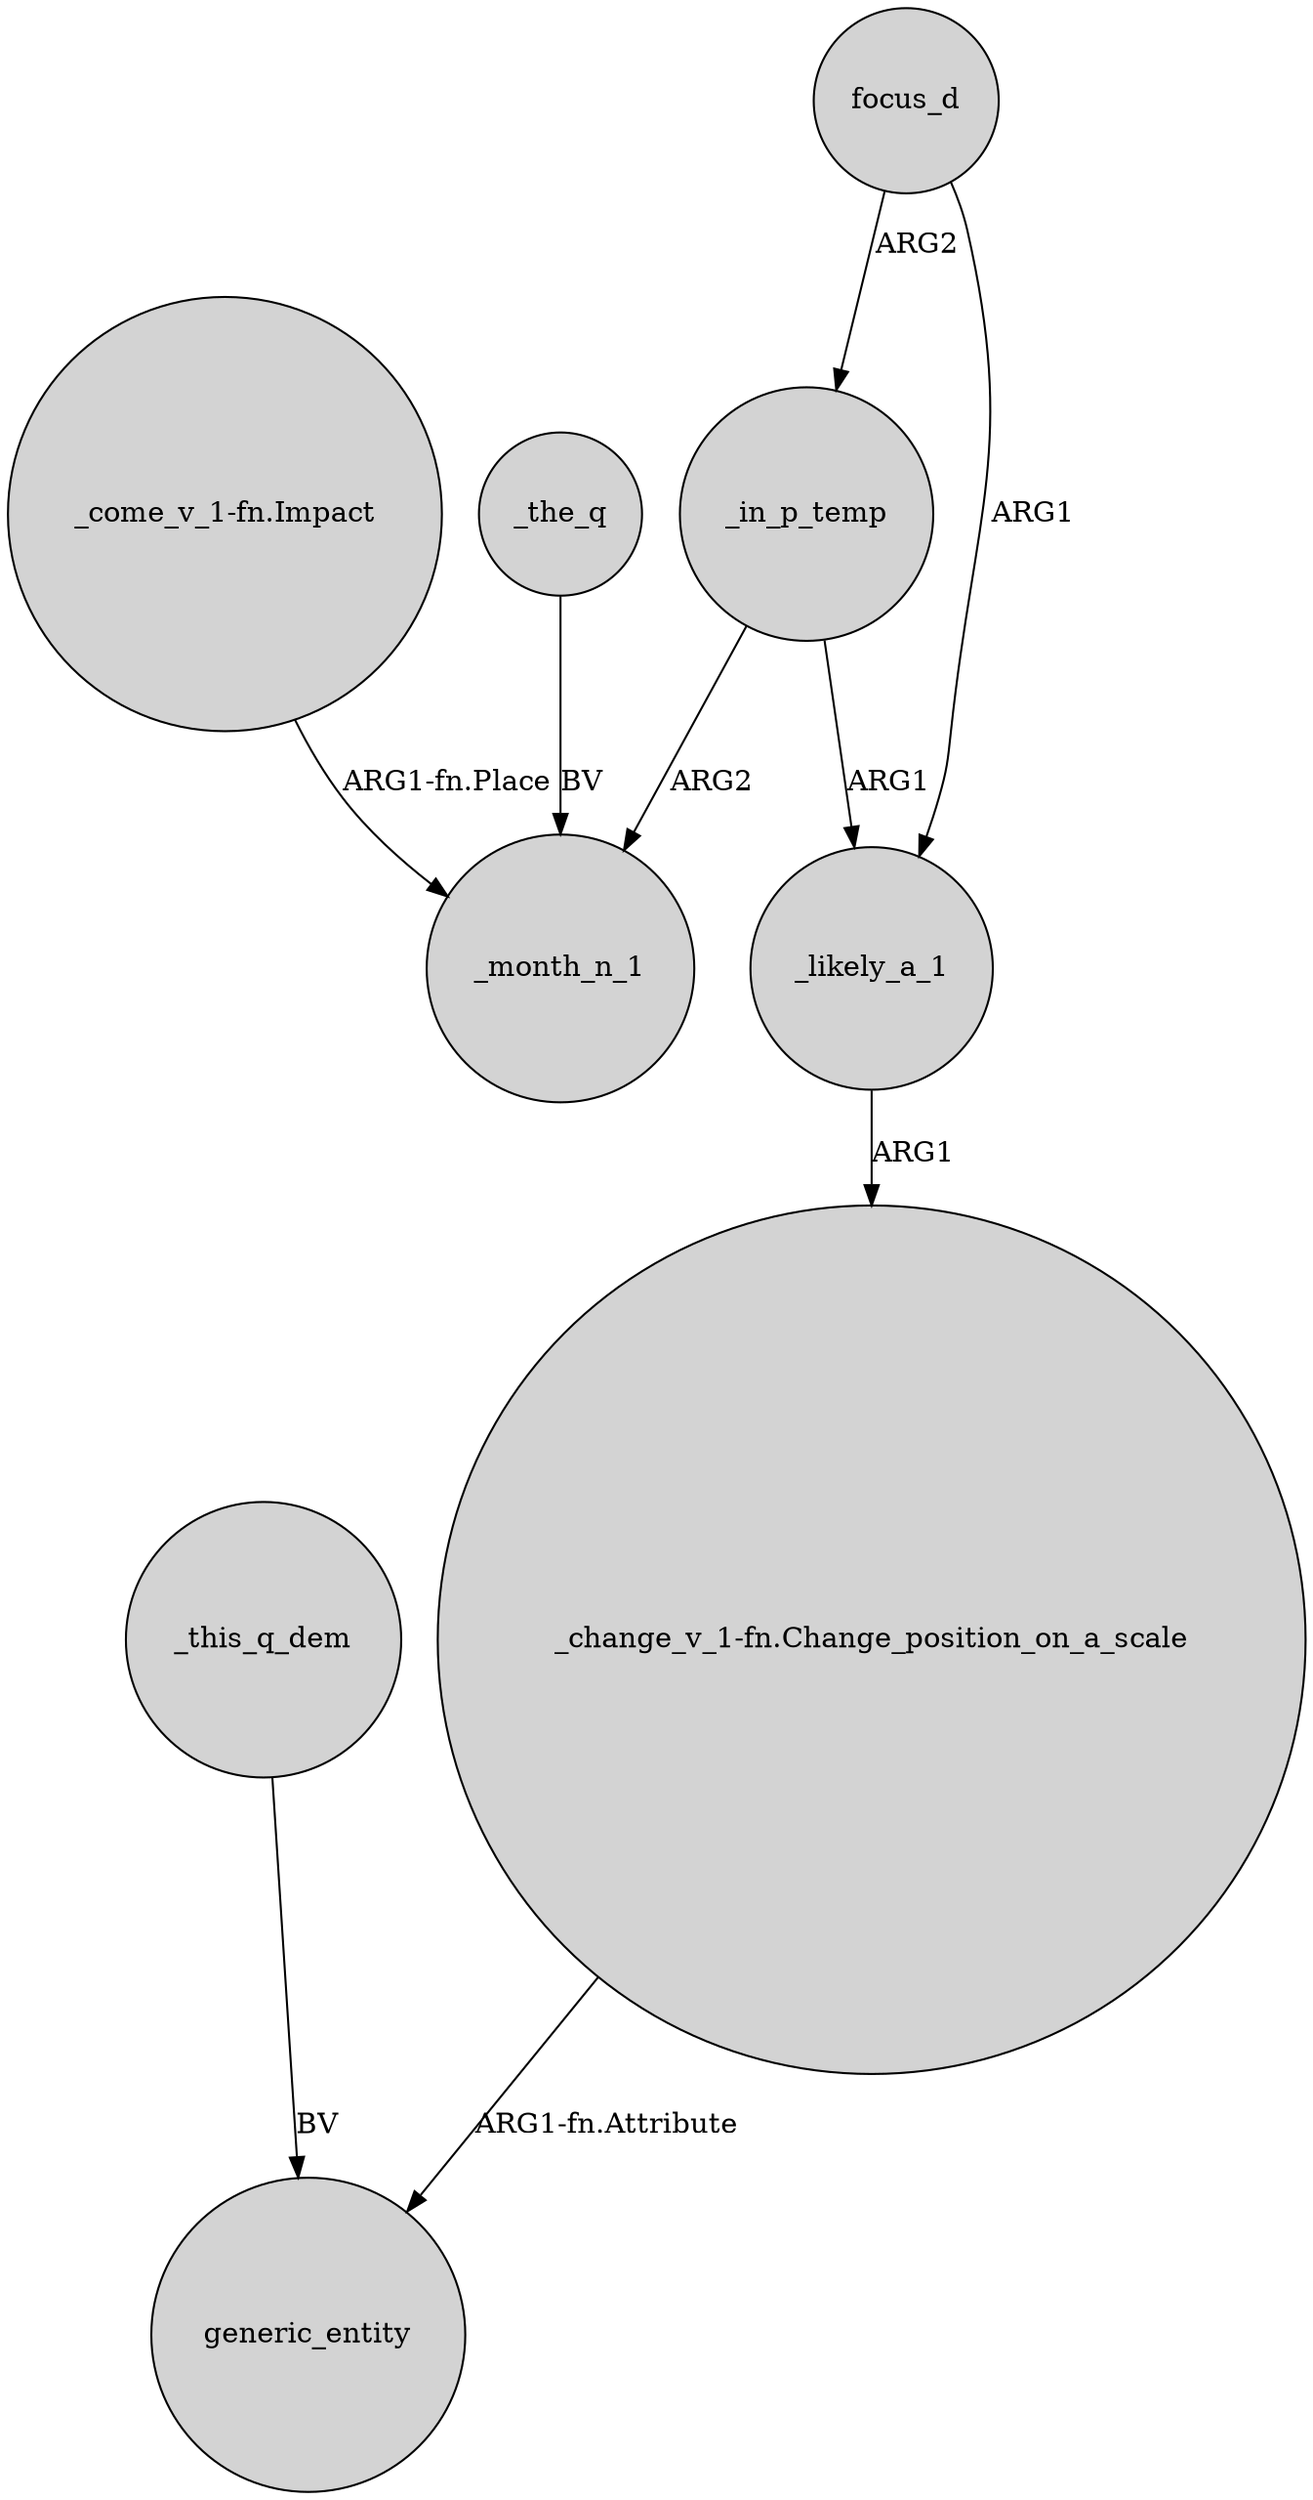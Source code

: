digraph {
	node [shape=circle style=filled]
	_likely_a_1 -> "_change_v_1-fn.Change_position_on_a_scale" [label=ARG1]
	_in_p_temp -> _likely_a_1 [label=ARG1]
	_in_p_temp -> _month_n_1 [label=ARG2]
	"_come_v_1-fn.Impact" -> _month_n_1 [label="ARG1-fn.Place"]
	focus_d -> _likely_a_1 [label=ARG1]
	_the_q -> _month_n_1 [label=BV]
	focus_d -> _in_p_temp [label=ARG2]
	_this_q_dem -> generic_entity [label=BV]
	"_change_v_1-fn.Change_position_on_a_scale" -> generic_entity [label="ARG1-fn.Attribute"]
}
